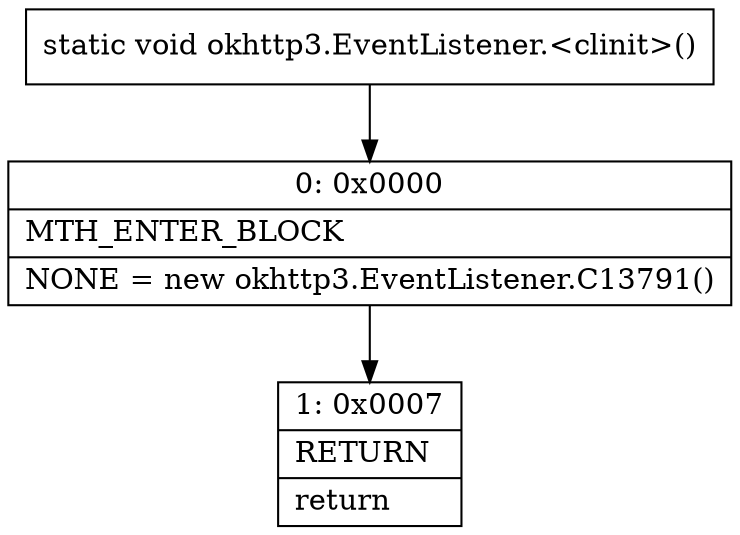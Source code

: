 digraph "CFG forokhttp3.EventListener.\<clinit\>()V" {
Node_0 [shape=record,label="{0\:\ 0x0000|MTH_ENTER_BLOCK\l|NONE = new okhttp3.EventListener.C13791()\l}"];
Node_1 [shape=record,label="{1\:\ 0x0007|RETURN\l|return\l}"];
MethodNode[shape=record,label="{static void okhttp3.EventListener.\<clinit\>() }"];
MethodNode -> Node_0;
Node_0 -> Node_1;
}

